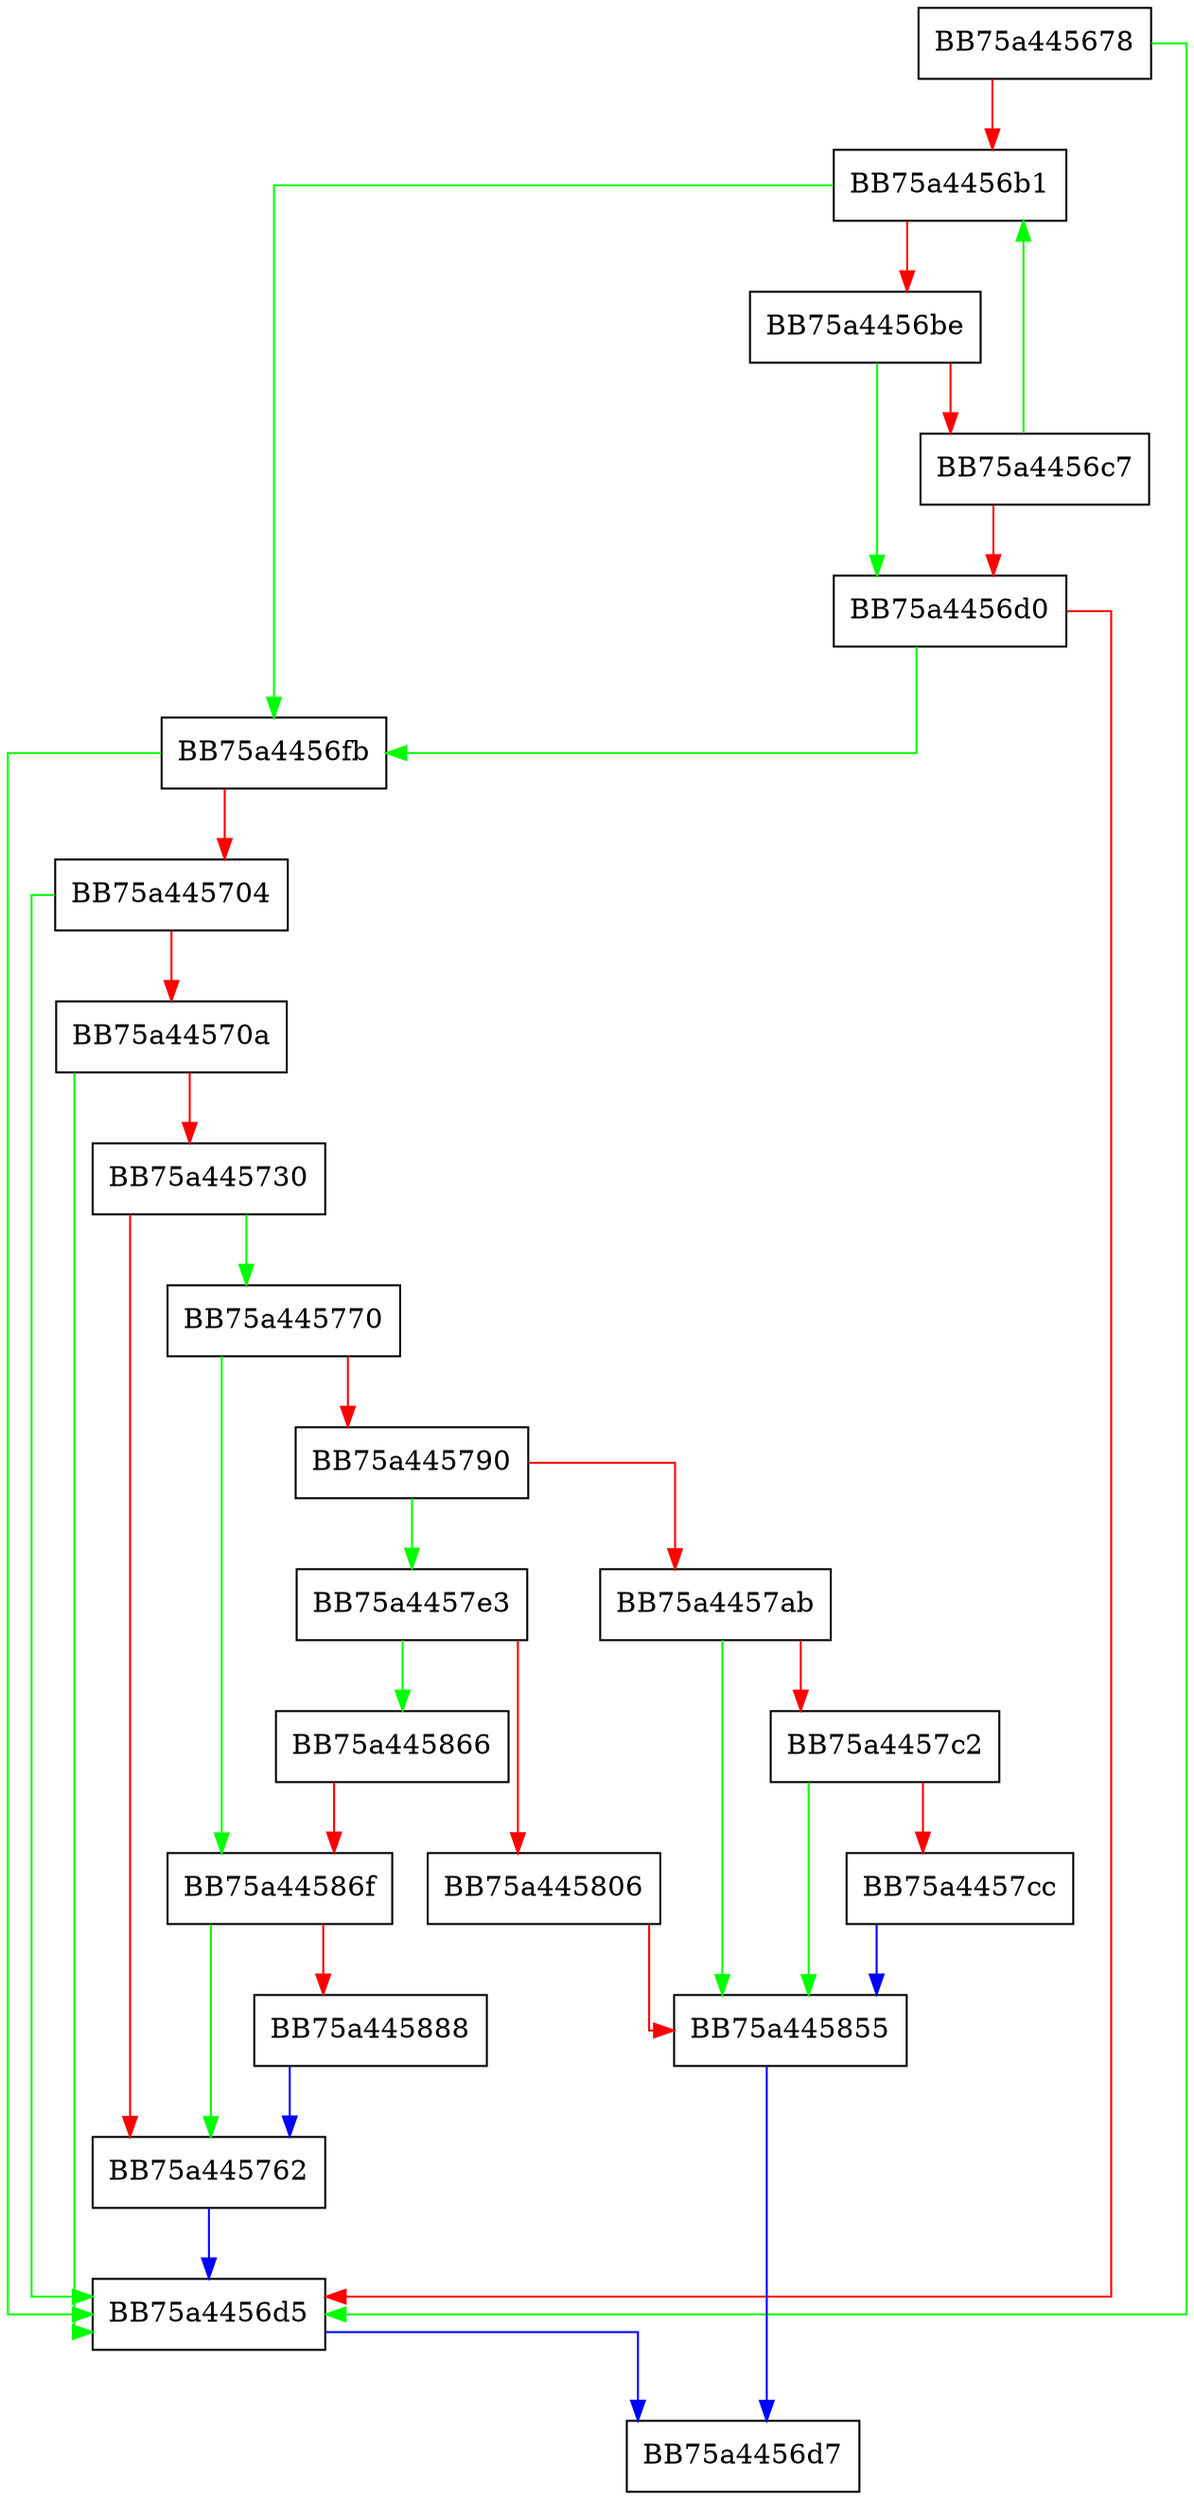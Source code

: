 digraph SearchAutoItInRarArchive {
  node [shape="box"];
  graph [splines=ortho];
  BB75a445678 -> BB75a4456d5 [color="green"];
  BB75a445678 -> BB75a4456b1 [color="red"];
  BB75a4456b1 -> BB75a4456fb [color="green"];
  BB75a4456b1 -> BB75a4456be [color="red"];
  BB75a4456be -> BB75a4456d0 [color="green"];
  BB75a4456be -> BB75a4456c7 [color="red"];
  BB75a4456c7 -> BB75a4456b1 [color="green"];
  BB75a4456c7 -> BB75a4456d0 [color="red"];
  BB75a4456d0 -> BB75a4456fb [color="green"];
  BB75a4456d0 -> BB75a4456d5 [color="red"];
  BB75a4456d5 -> BB75a4456d7 [color="blue"];
  BB75a4456fb -> BB75a4456d5 [color="green"];
  BB75a4456fb -> BB75a445704 [color="red"];
  BB75a445704 -> BB75a4456d5 [color="green"];
  BB75a445704 -> BB75a44570a [color="red"];
  BB75a44570a -> BB75a4456d5 [color="green"];
  BB75a44570a -> BB75a445730 [color="red"];
  BB75a445730 -> BB75a445770 [color="green"];
  BB75a445730 -> BB75a445762 [color="red"];
  BB75a445762 -> BB75a4456d5 [color="blue"];
  BB75a445770 -> BB75a44586f [color="green"];
  BB75a445770 -> BB75a445790 [color="red"];
  BB75a445790 -> BB75a4457e3 [color="green"];
  BB75a445790 -> BB75a4457ab [color="red"];
  BB75a4457ab -> BB75a445855 [color="green"];
  BB75a4457ab -> BB75a4457c2 [color="red"];
  BB75a4457c2 -> BB75a445855 [color="green"];
  BB75a4457c2 -> BB75a4457cc [color="red"];
  BB75a4457cc -> BB75a445855 [color="blue"];
  BB75a4457e3 -> BB75a445866 [color="green"];
  BB75a4457e3 -> BB75a445806 [color="red"];
  BB75a445806 -> BB75a445855 [color="red"];
  BB75a445855 -> BB75a4456d7 [color="blue"];
  BB75a445866 -> BB75a44586f [color="red"];
  BB75a44586f -> BB75a445762 [color="green"];
  BB75a44586f -> BB75a445888 [color="red"];
  BB75a445888 -> BB75a445762 [color="blue"];
}